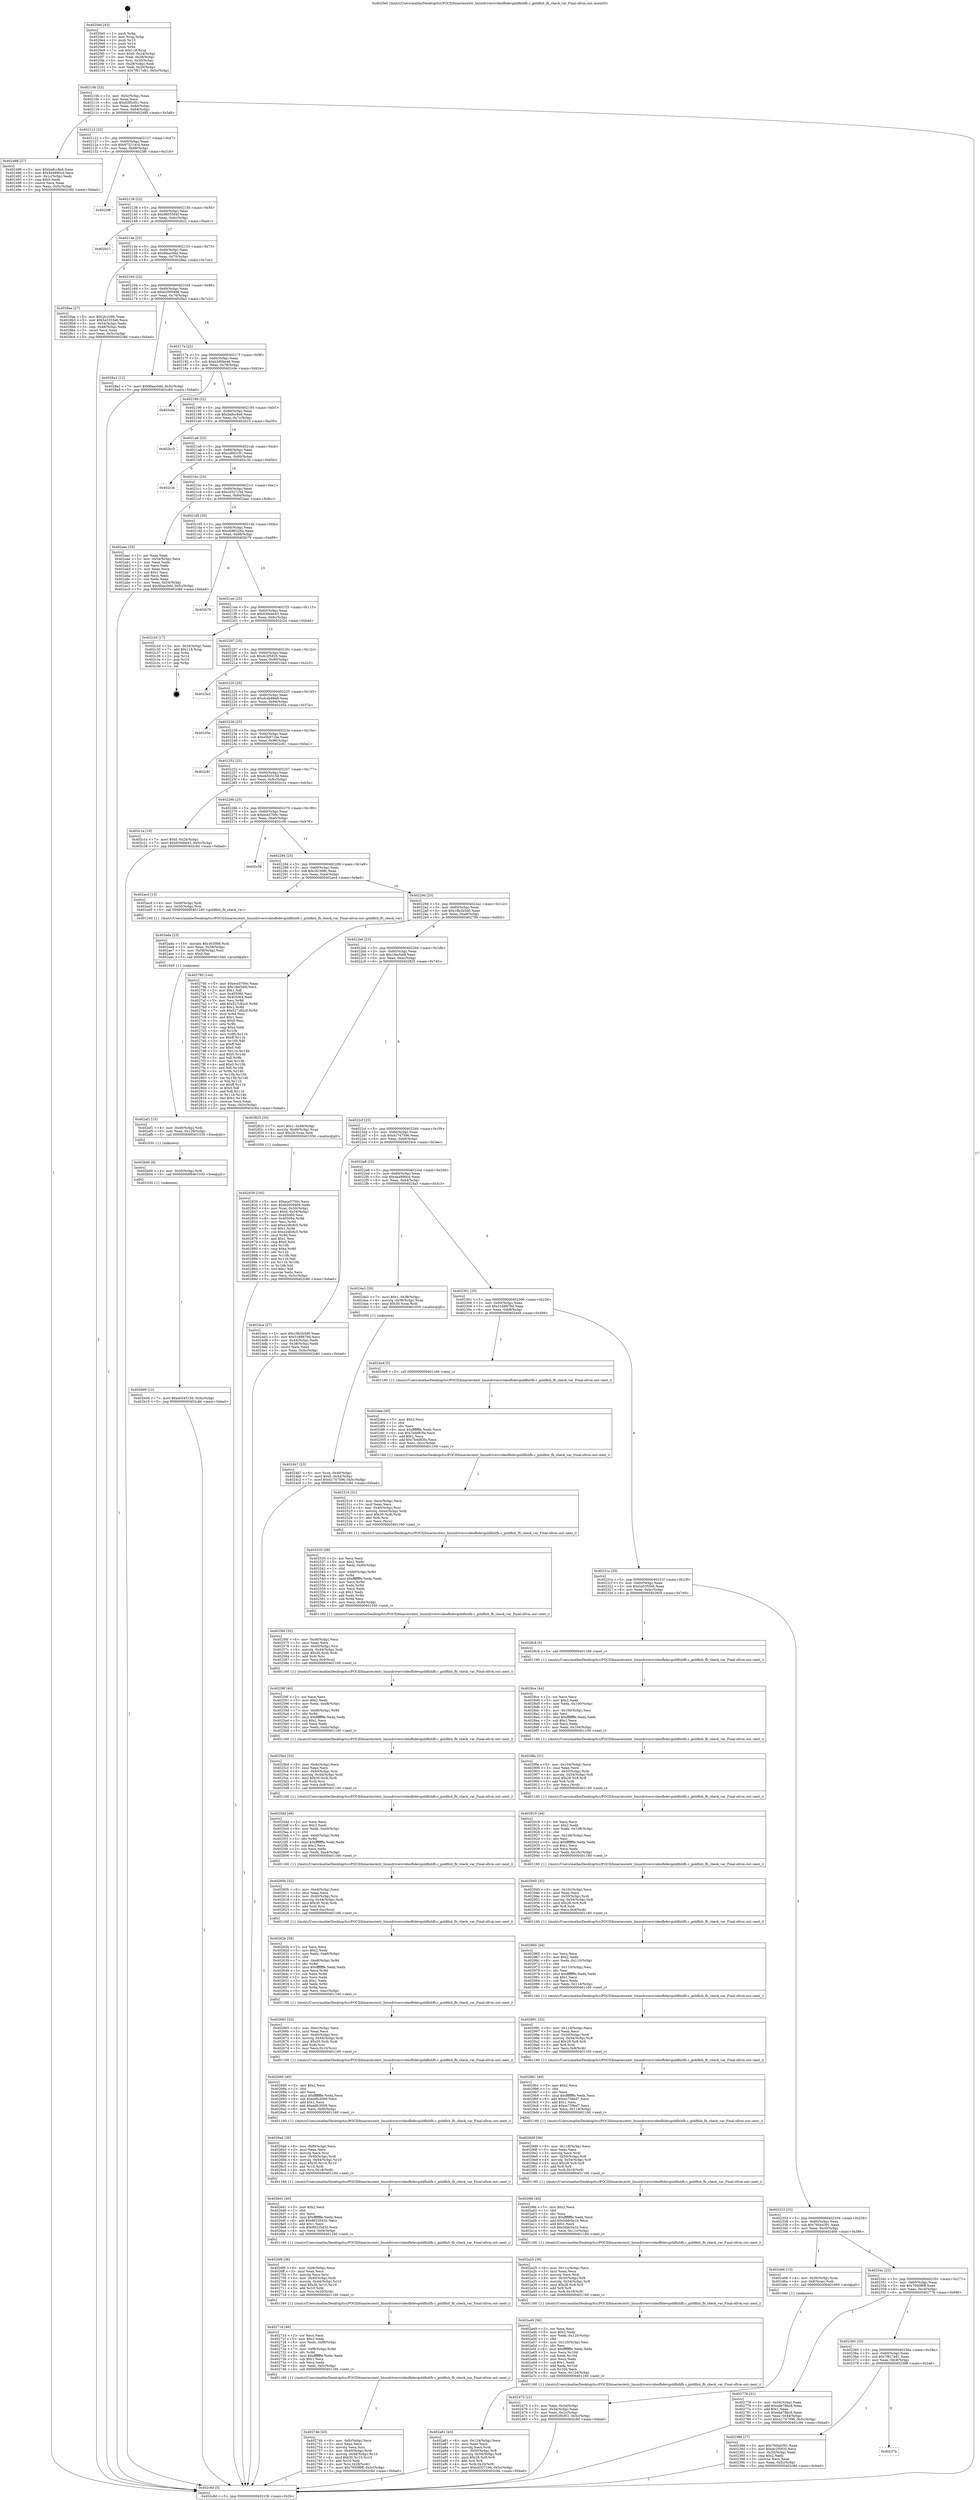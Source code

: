 digraph "0x4020e0" {
  label = "0x4020e0 (/mnt/c/Users/mathe/Desktop/tcc/POCII/binaries/extr_linuxdriversvideofbdevgoldfishfb.c_goldfish_fb_check_var_Final-ollvm.out::main(0))"
  labelloc = "t"
  node[shape=record]

  Entry [label="",width=0.3,height=0.3,shape=circle,fillcolor=black,style=filled]
  "0x40210b" [label="{
     0x40210b [23]\l
     | [instrs]\l
     &nbsp;&nbsp;0x40210b \<+3\>: mov -0x5c(%rbp),%eax\l
     &nbsp;&nbsp;0x40210e \<+2\>: mov %eax,%ecx\l
     &nbsp;&nbsp;0x402110 \<+6\>: sub $0x92f0cf51,%ecx\l
     &nbsp;&nbsp;0x402116 \<+3\>: mov %eax,-0x60(%rbp)\l
     &nbsp;&nbsp;0x402119 \<+3\>: mov %ecx,-0x64(%rbp)\l
     &nbsp;&nbsp;0x40211c \<+6\>: je 0000000000402488 \<main+0x3a8\>\l
  }"]
  "0x402488" [label="{
     0x402488 [27]\l
     | [instrs]\l
     &nbsp;&nbsp;0x402488 \<+5\>: mov $0xba8cc8a6,%eax\l
     &nbsp;&nbsp;0x40248d \<+5\>: mov $0x4a4890cd,%ecx\l
     &nbsp;&nbsp;0x402492 \<+3\>: mov -0x1c(%rbp),%edx\l
     &nbsp;&nbsp;0x402495 \<+3\>: cmp $0x0,%edx\l
     &nbsp;&nbsp;0x402498 \<+3\>: cmove %ecx,%eax\l
     &nbsp;&nbsp;0x40249b \<+3\>: mov %eax,-0x5c(%rbp)\l
     &nbsp;&nbsp;0x40249e \<+5\>: jmp 0000000000402c8d \<main+0xbad\>\l
  }"]
  "0x402122" [label="{
     0x402122 [22]\l
     | [instrs]\l
     &nbsp;&nbsp;0x402122 \<+5\>: jmp 0000000000402127 \<main+0x47\>\l
     &nbsp;&nbsp;0x402127 \<+3\>: mov -0x60(%rbp),%eax\l
     &nbsp;&nbsp;0x40212a \<+5\>: sub $0x973214c4,%eax\l
     &nbsp;&nbsp;0x40212f \<+3\>: mov %eax,-0x68(%rbp)\l
     &nbsp;&nbsp;0x402132 \<+6\>: je 00000000004023f6 \<main+0x316\>\l
  }"]
  Exit [label="",width=0.3,height=0.3,shape=circle,fillcolor=black,style=filled,peripheries=2]
  "0x4023f6" [label="{
     0x4023f6\l
  }", style=dashed]
  "0x402138" [label="{
     0x402138 [22]\l
     | [instrs]\l
     &nbsp;&nbsp;0x402138 \<+5\>: jmp 000000000040213d \<main+0x5d\>\l
     &nbsp;&nbsp;0x40213d \<+3\>: mov -0x60(%rbp),%eax\l
     &nbsp;&nbsp;0x402140 \<+5\>: sub $0x9805584f,%eax\l
     &nbsp;&nbsp;0x402145 \<+3\>: mov %eax,-0x6c(%rbp)\l
     &nbsp;&nbsp;0x402148 \<+6\>: je 0000000000402b21 \<main+0xa41\>\l
  }"]
  "0x402b09" [label="{
     0x402b09 [12]\l
     | [instrs]\l
     &nbsp;&nbsp;0x402b09 \<+7\>: movl $0xeb54515d,-0x5c(%rbp)\l
     &nbsp;&nbsp;0x402b10 \<+5\>: jmp 0000000000402c8d \<main+0xbad\>\l
  }"]
  "0x402b21" [label="{
     0x402b21\l
  }", style=dashed]
  "0x40214e" [label="{
     0x40214e [22]\l
     | [instrs]\l
     &nbsp;&nbsp;0x40214e \<+5\>: jmp 0000000000402153 \<main+0x73\>\l
     &nbsp;&nbsp;0x402153 \<+3\>: mov -0x60(%rbp),%eax\l
     &nbsp;&nbsp;0x402156 \<+5\>: sub $0x9faac0dd,%eax\l
     &nbsp;&nbsp;0x40215b \<+3\>: mov %eax,-0x70(%rbp)\l
     &nbsp;&nbsp;0x40215e \<+6\>: je 00000000004028ae \<main+0x7ce\>\l
  }"]
  "0x402b00" [label="{
     0x402b00 [9]\l
     | [instrs]\l
     &nbsp;&nbsp;0x402b00 \<+4\>: mov -0x50(%rbp),%rdi\l
     &nbsp;&nbsp;0x402b04 \<+5\>: call 0000000000401030 \<free@plt\>\l
     | [calls]\l
     &nbsp;&nbsp;0x401030 \{1\} (unknown)\l
  }"]
  "0x4028ae" [label="{
     0x4028ae [27]\l
     | [instrs]\l
     &nbsp;&nbsp;0x4028ae \<+5\>: mov $0x2b1b9fc,%eax\l
     &nbsp;&nbsp;0x4028b3 \<+5\>: mov $0x5a5355e6,%ecx\l
     &nbsp;&nbsp;0x4028b8 \<+3\>: mov -0x54(%rbp),%edx\l
     &nbsp;&nbsp;0x4028bb \<+3\>: cmp -0x48(%rbp),%edx\l
     &nbsp;&nbsp;0x4028be \<+3\>: cmovl %ecx,%eax\l
     &nbsp;&nbsp;0x4028c1 \<+3\>: mov %eax,-0x5c(%rbp)\l
     &nbsp;&nbsp;0x4028c4 \<+5\>: jmp 0000000000402c8d \<main+0xbad\>\l
  }"]
  "0x402164" [label="{
     0x402164 [22]\l
     | [instrs]\l
     &nbsp;&nbsp;0x402164 \<+5\>: jmp 0000000000402169 \<main+0x89\>\l
     &nbsp;&nbsp;0x402169 \<+3\>: mov -0x60(%rbp),%eax\l
     &nbsp;&nbsp;0x40216c \<+5\>: sub $0xb2009408,%eax\l
     &nbsp;&nbsp;0x402171 \<+3\>: mov %eax,-0x74(%rbp)\l
     &nbsp;&nbsp;0x402174 \<+6\>: je 00000000004028a2 \<main+0x7c2\>\l
  }"]
  "0x402af1" [label="{
     0x402af1 [15]\l
     | [instrs]\l
     &nbsp;&nbsp;0x402af1 \<+4\>: mov -0x40(%rbp),%rdi\l
     &nbsp;&nbsp;0x402af5 \<+6\>: mov %eax,-0x128(%rbp)\l
     &nbsp;&nbsp;0x402afb \<+5\>: call 0000000000401030 \<free@plt\>\l
     | [calls]\l
     &nbsp;&nbsp;0x401030 \{1\} (unknown)\l
  }"]
  "0x4028a2" [label="{
     0x4028a2 [12]\l
     | [instrs]\l
     &nbsp;&nbsp;0x4028a2 \<+7\>: movl $0x9faac0dd,-0x5c(%rbp)\l
     &nbsp;&nbsp;0x4028a9 \<+5\>: jmp 0000000000402c8d \<main+0xbad\>\l
  }"]
  "0x40217a" [label="{
     0x40217a [22]\l
     | [instrs]\l
     &nbsp;&nbsp;0x40217a \<+5\>: jmp 000000000040217f \<main+0x9f\>\l
     &nbsp;&nbsp;0x40217f \<+3\>: mov -0x60(%rbp),%eax\l
     &nbsp;&nbsp;0x402182 \<+5\>: sub $0xb2d0be46,%eax\l
     &nbsp;&nbsp;0x402187 \<+3\>: mov %eax,-0x78(%rbp)\l
     &nbsp;&nbsp;0x40218a \<+6\>: je 0000000000402c0e \<main+0xb2e\>\l
  }"]
  "0x402ada" [label="{
     0x402ada [23]\l
     | [instrs]\l
     &nbsp;&nbsp;0x402ada \<+10\>: movabs $0x4030b6,%rdi\l
     &nbsp;&nbsp;0x402ae4 \<+3\>: mov %eax,-0x58(%rbp)\l
     &nbsp;&nbsp;0x402ae7 \<+3\>: mov -0x58(%rbp),%esi\l
     &nbsp;&nbsp;0x402aea \<+2\>: mov $0x0,%al\l
     &nbsp;&nbsp;0x402aec \<+5\>: call 0000000000401040 \<printf@plt\>\l
     | [calls]\l
     &nbsp;&nbsp;0x401040 \{1\} (unknown)\l
  }"]
  "0x402c0e" [label="{
     0x402c0e\l
  }", style=dashed]
  "0x402190" [label="{
     0x402190 [22]\l
     | [instrs]\l
     &nbsp;&nbsp;0x402190 \<+5\>: jmp 0000000000402195 \<main+0xb5\>\l
     &nbsp;&nbsp;0x402195 \<+3\>: mov -0x60(%rbp),%eax\l
     &nbsp;&nbsp;0x402198 \<+5\>: sub $0xba8cc8a6,%eax\l
     &nbsp;&nbsp;0x40219d \<+3\>: mov %eax,-0x7c(%rbp)\l
     &nbsp;&nbsp;0x4021a0 \<+6\>: je 0000000000402b15 \<main+0xa35\>\l
  }"]
  "0x402a81" [label="{
     0x402a81 [43]\l
     | [instrs]\l
     &nbsp;&nbsp;0x402a81 \<+6\>: mov -0x124(%rbp),%ecx\l
     &nbsp;&nbsp;0x402a87 \<+3\>: imul %eax,%ecx\l
     &nbsp;&nbsp;0x402a8a \<+3\>: movslq %ecx,%rdi\l
     &nbsp;&nbsp;0x402a8d \<+4\>: mov -0x50(%rbp),%r8\l
     &nbsp;&nbsp;0x402a91 \<+4\>: movslq -0x54(%rbp),%r9\l
     &nbsp;&nbsp;0x402a95 \<+4\>: imul $0x28,%r9,%r9\l
     &nbsp;&nbsp;0x402a99 \<+3\>: add %r9,%r8\l
     &nbsp;&nbsp;0x402a9c \<+4\>: mov %rdi,0x20(%r8)\l
     &nbsp;&nbsp;0x402aa0 \<+7\>: movl $0xcd327194,-0x5c(%rbp)\l
     &nbsp;&nbsp;0x402aa7 \<+5\>: jmp 0000000000402c8d \<main+0xbad\>\l
  }"]
  "0x402b15" [label="{
     0x402b15\l
  }", style=dashed]
  "0x4021a6" [label="{
     0x4021a6 [22]\l
     | [instrs]\l
     &nbsp;&nbsp;0x4021a6 \<+5\>: jmp 00000000004021ab \<main+0xcb\>\l
     &nbsp;&nbsp;0x4021ab \<+3\>: mov -0x60(%rbp),%eax\l
     &nbsp;&nbsp;0x4021ae \<+5\>: sub $0xca943191,%eax\l
     &nbsp;&nbsp;0x4021b3 \<+3\>: mov %eax,-0x80(%rbp)\l
     &nbsp;&nbsp;0x4021b6 \<+6\>: je 0000000000402c3e \<main+0xb5e\>\l
  }"]
  "0x402a49" [label="{
     0x402a49 [56]\l
     | [instrs]\l
     &nbsp;&nbsp;0x402a49 \<+2\>: xor %ecx,%ecx\l
     &nbsp;&nbsp;0x402a4b \<+5\>: mov $0x2,%edx\l
     &nbsp;&nbsp;0x402a50 \<+6\>: mov %edx,-0x120(%rbp)\l
     &nbsp;&nbsp;0x402a56 \<+1\>: cltd\l
     &nbsp;&nbsp;0x402a57 \<+6\>: mov -0x120(%rbp),%esi\l
     &nbsp;&nbsp;0x402a5d \<+2\>: idiv %esi\l
     &nbsp;&nbsp;0x402a5f \<+6\>: imul $0xfffffffe,%edx,%edx\l
     &nbsp;&nbsp;0x402a65 \<+3\>: mov %ecx,%r10d\l
     &nbsp;&nbsp;0x402a68 \<+3\>: sub %edx,%r10d\l
     &nbsp;&nbsp;0x402a6b \<+2\>: mov %ecx,%edx\l
     &nbsp;&nbsp;0x402a6d \<+3\>: sub $0x1,%edx\l
     &nbsp;&nbsp;0x402a70 \<+3\>: add %edx,%r10d\l
     &nbsp;&nbsp;0x402a73 \<+3\>: sub %r10d,%ecx\l
     &nbsp;&nbsp;0x402a76 \<+6\>: mov %ecx,-0x124(%rbp)\l
     &nbsp;&nbsp;0x402a7c \<+5\>: call 0000000000401160 \<next_i\>\l
     | [calls]\l
     &nbsp;&nbsp;0x401160 \{1\} (/mnt/c/Users/mathe/Desktop/tcc/POCII/binaries/extr_linuxdriversvideofbdevgoldfishfb.c_goldfish_fb_check_var_Final-ollvm.out::next_i)\l
  }"]
  "0x402c3e" [label="{
     0x402c3e\l
  }", style=dashed]
  "0x4021bc" [label="{
     0x4021bc [25]\l
     | [instrs]\l
     &nbsp;&nbsp;0x4021bc \<+5\>: jmp 00000000004021c1 \<main+0xe1\>\l
     &nbsp;&nbsp;0x4021c1 \<+3\>: mov -0x60(%rbp),%eax\l
     &nbsp;&nbsp;0x4021c4 \<+5\>: sub $0xcd327194,%eax\l
     &nbsp;&nbsp;0x4021c9 \<+6\>: mov %eax,-0x84(%rbp)\l
     &nbsp;&nbsp;0x4021cf \<+6\>: je 0000000000402aac \<main+0x9cc\>\l
  }"]
  "0x402a25" [label="{
     0x402a25 [36]\l
     | [instrs]\l
     &nbsp;&nbsp;0x402a25 \<+6\>: mov -0x11c(%rbp),%ecx\l
     &nbsp;&nbsp;0x402a2b \<+3\>: imul %eax,%ecx\l
     &nbsp;&nbsp;0x402a2e \<+3\>: movslq %ecx,%rdi\l
     &nbsp;&nbsp;0x402a31 \<+4\>: mov -0x50(%rbp),%r8\l
     &nbsp;&nbsp;0x402a35 \<+4\>: movslq -0x54(%rbp),%r9\l
     &nbsp;&nbsp;0x402a39 \<+4\>: imul $0x28,%r9,%r9\l
     &nbsp;&nbsp;0x402a3d \<+3\>: add %r9,%r8\l
     &nbsp;&nbsp;0x402a40 \<+4\>: mov %rdi,0x18(%r8)\l
     &nbsp;&nbsp;0x402a44 \<+5\>: call 0000000000401160 \<next_i\>\l
     | [calls]\l
     &nbsp;&nbsp;0x401160 \{1\} (/mnt/c/Users/mathe/Desktop/tcc/POCII/binaries/extr_linuxdriversvideofbdevgoldfishfb.c_goldfish_fb_check_var_Final-ollvm.out::next_i)\l
  }"]
  "0x402aac" [label="{
     0x402aac [33]\l
     | [instrs]\l
     &nbsp;&nbsp;0x402aac \<+2\>: xor %eax,%eax\l
     &nbsp;&nbsp;0x402aae \<+3\>: mov -0x54(%rbp),%ecx\l
     &nbsp;&nbsp;0x402ab1 \<+2\>: mov %eax,%edx\l
     &nbsp;&nbsp;0x402ab3 \<+2\>: sub %ecx,%edx\l
     &nbsp;&nbsp;0x402ab5 \<+2\>: mov %eax,%ecx\l
     &nbsp;&nbsp;0x402ab7 \<+3\>: sub $0x1,%ecx\l
     &nbsp;&nbsp;0x402aba \<+2\>: add %ecx,%edx\l
     &nbsp;&nbsp;0x402abc \<+2\>: sub %edx,%eax\l
     &nbsp;&nbsp;0x402abe \<+3\>: mov %eax,-0x54(%rbp)\l
     &nbsp;&nbsp;0x402ac1 \<+7\>: movl $0x9faac0dd,-0x5c(%rbp)\l
     &nbsp;&nbsp;0x402ac8 \<+5\>: jmp 0000000000402c8d \<main+0xbad\>\l
  }"]
  "0x4021d5" [label="{
     0x4021d5 [25]\l
     | [instrs]\l
     &nbsp;&nbsp;0x4021d5 \<+5\>: jmp 00000000004021da \<main+0xfa\>\l
     &nbsp;&nbsp;0x4021da \<+3\>: mov -0x60(%rbp),%eax\l
     &nbsp;&nbsp;0x4021dd \<+5\>: sub $0xd086226a,%eax\l
     &nbsp;&nbsp;0x4021e2 \<+6\>: mov %eax,-0x88(%rbp)\l
     &nbsp;&nbsp;0x4021e8 \<+6\>: je 0000000000402b79 \<main+0xa99\>\l
  }"]
  "0x4029fd" [label="{
     0x4029fd [40]\l
     | [instrs]\l
     &nbsp;&nbsp;0x4029fd \<+5\>: mov $0x2,%ecx\l
     &nbsp;&nbsp;0x402a02 \<+1\>: cltd\l
     &nbsp;&nbsp;0x402a03 \<+2\>: idiv %ecx\l
     &nbsp;&nbsp;0x402a05 \<+6\>: imul $0xfffffffe,%edx,%ecx\l
     &nbsp;&nbsp;0x402a0b \<+6\>: add $0x5ddc0a1b,%ecx\l
     &nbsp;&nbsp;0x402a11 \<+3\>: add $0x1,%ecx\l
     &nbsp;&nbsp;0x402a14 \<+6\>: sub $0x5ddc0a1b,%ecx\l
     &nbsp;&nbsp;0x402a1a \<+6\>: mov %ecx,-0x11c(%rbp)\l
     &nbsp;&nbsp;0x402a20 \<+5\>: call 0000000000401160 \<next_i\>\l
     | [calls]\l
     &nbsp;&nbsp;0x401160 \{1\} (/mnt/c/Users/mathe/Desktop/tcc/POCII/binaries/extr_linuxdriversvideofbdevgoldfishfb.c_goldfish_fb_check_var_Final-ollvm.out::next_i)\l
  }"]
  "0x402b79" [label="{
     0x402b79\l
  }", style=dashed]
  "0x4021ee" [label="{
     0x4021ee [25]\l
     | [instrs]\l
     &nbsp;&nbsp;0x4021ee \<+5\>: jmp 00000000004021f3 \<main+0x113\>\l
     &nbsp;&nbsp;0x4021f3 \<+3\>: mov -0x60(%rbp),%eax\l
     &nbsp;&nbsp;0x4021f6 \<+5\>: sub $0xd30ebb43,%eax\l
     &nbsp;&nbsp;0x4021fb \<+6\>: mov %eax,-0x8c(%rbp)\l
     &nbsp;&nbsp;0x402201 \<+6\>: je 0000000000402c2d \<main+0xb4d\>\l
  }"]
  "0x4029d9" [label="{
     0x4029d9 [36]\l
     | [instrs]\l
     &nbsp;&nbsp;0x4029d9 \<+6\>: mov -0x118(%rbp),%ecx\l
     &nbsp;&nbsp;0x4029df \<+3\>: imul %eax,%ecx\l
     &nbsp;&nbsp;0x4029e2 \<+3\>: movslq %ecx,%rdi\l
     &nbsp;&nbsp;0x4029e5 \<+4\>: mov -0x50(%rbp),%r8\l
     &nbsp;&nbsp;0x4029e9 \<+4\>: movslq -0x54(%rbp),%r9\l
     &nbsp;&nbsp;0x4029ed \<+4\>: imul $0x28,%r9,%r9\l
     &nbsp;&nbsp;0x4029f1 \<+3\>: add %r9,%r8\l
     &nbsp;&nbsp;0x4029f4 \<+4\>: mov %rdi,0x10(%r8)\l
     &nbsp;&nbsp;0x4029f8 \<+5\>: call 0000000000401160 \<next_i\>\l
     | [calls]\l
     &nbsp;&nbsp;0x401160 \{1\} (/mnt/c/Users/mathe/Desktop/tcc/POCII/binaries/extr_linuxdriversvideofbdevgoldfishfb.c_goldfish_fb_check_var_Final-ollvm.out::next_i)\l
  }"]
  "0x402c2d" [label="{
     0x402c2d [17]\l
     | [instrs]\l
     &nbsp;&nbsp;0x402c2d \<+3\>: mov -0x24(%rbp),%eax\l
     &nbsp;&nbsp;0x402c30 \<+7\>: add $0x118,%rsp\l
     &nbsp;&nbsp;0x402c37 \<+1\>: pop %rbx\l
     &nbsp;&nbsp;0x402c38 \<+2\>: pop %r14\l
     &nbsp;&nbsp;0x402c3a \<+2\>: pop %r15\l
     &nbsp;&nbsp;0x402c3c \<+1\>: pop %rbp\l
     &nbsp;&nbsp;0x402c3d \<+1\>: ret\l
  }"]
  "0x402207" [label="{
     0x402207 [25]\l
     | [instrs]\l
     &nbsp;&nbsp;0x402207 \<+5\>: jmp 000000000040220c \<main+0x12c\>\l
     &nbsp;&nbsp;0x40220c \<+3\>: mov -0x60(%rbp),%eax\l
     &nbsp;&nbsp;0x40220f \<+5\>: sub $0xdc2f5835,%eax\l
     &nbsp;&nbsp;0x402214 \<+6\>: mov %eax,-0x90(%rbp)\l
     &nbsp;&nbsp;0x40221a \<+6\>: je 00000000004023a3 \<main+0x2c3\>\l
  }"]
  "0x4029b1" [label="{
     0x4029b1 [40]\l
     | [instrs]\l
     &nbsp;&nbsp;0x4029b1 \<+5\>: mov $0x2,%ecx\l
     &nbsp;&nbsp;0x4029b6 \<+1\>: cltd\l
     &nbsp;&nbsp;0x4029b7 \<+2\>: idiv %ecx\l
     &nbsp;&nbsp;0x4029b9 \<+6\>: imul $0xfffffffe,%edx,%ecx\l
     &nbsp;&nbsp;0x4029bf \<+6\>: add $0xec759ed7,%ecx\l
     &nbsp;&nbsp;0x4029c5 \<+3\>: add $0x1,%ecx\l
     &nbsp;&nbsp;0x4029c8 \<+6\>: sub $0xec759ed7,%ecx\l
     &nbsp;&nbsp;0x4029ce \<+6\>: mov %ecx,-0x118(%rbp)\l
     &nbsp;&nbsp;0x4029d4 \<+5\>: call 0000000000401160 \<next_i\>\l
     | [calls]\l
     &nbsp;&nbsp;0x401160 \{1\} (/mnt/c/Users/mathe/Desktop/tcc/POCII/binaries/extr_linuxdriversvideofbdevgoldfishfb.c_goldfish_fb_check_var_Final-ollvm.out::next_i)\l
  }"]
  "0x4023a3" [label="{
     0x4023a3\l
  }", style=dashed]
  "0x402220" [label="{
     0x402220 [25]\l
     | [instrs]\l
     &nbsp;&nbsp;0x402220 \<+5\>: jmp 0000000000402225 \<main+0x145\>\l
     &nbsp;&nbsp;0x402225 \<+3\>: mov -0x60(%rbp),%eax\l
     &nbsp;&nbsp;0x402228 \<+5\>: sub $0xdceb89a9,%eax\l
     &nbsp;&nbsp;0x40222d \<+6\>: mov %eax,-0x94(%rbp)\l
     &nbsp;&nbsp;0x402233 \<+6\>: je 000000000040245a \<main+0x37a\>\l
  }"]
  "0x402991" [label="{
     0x402991 [32]\l
     | [instrs]\l
     &nbsp;&nbsp;0x402991 \<+6\>: mov -0x114(%rbp),%ecx\l
     &nbsp;&nbsp;0x402997 \<+3\>: imul %eax,%ecx\l
     &nbsp;&nbsp;0x40299a \<+4\>: mov -0x50(%rbp),%rdi\l
     &nbsp;&nbsp;0x40299e \<+4\>: movslq -0x54(%rbp),%r8\l
     &nbsp;&nbsp;0x4029a2 \<+4\>: imul $0x28,%r8,%r8\l
     &nbsp;&nbsp;0x4029a6 \<+3\>: add %r8,%rdi\l
     &nbsp;&nbsp;0x4029a9 \<+3\>: mov %ecx,0x8(%rdi)\l
     &nbsp;&nbsp;0x4029ac \<+5\>: call 0000000000401160 \<next_i\>\l
     | [calls]\l
     &nbsp;&nbsp;0x401160 \{1\} (/mnt/c/Users/mathe/Desktop/tcc/POCII/binaries/extr_linuxdriversvideofbdevgoldfishfb.c_goldfish_fb_check_var_Final-ollvm.out::next_i)\l
  }"]
  "0x40245a" [label="{
     0x40245a\l
  }", style=dashed]
  "0x402239" [label="{
     0x402239 [25]\l
     | [instrs]\l
     &nbsp;&nbsp;0x402239 \<+5\>: jmp 000000000040223e \<main+0x15e\>\l
     &nbsp;&nbsp;0x40223e \<+3\>: mov -0x60(%rbp),%eax\l
     &nbsp;&nbsp;0x402241 \<+5\>: sub $0xe5b971be,%eax\l
     &nbsp;&nbsp;0x402246 \<+6\>: mov %eax,-0x98(%rbp)\l
     &nbsp;&nbsp;0x40224c \<+6\>: je 0000000000402c81 \<main+0xba1\>\l
  }"]
  "0x402965" [label="{
     0x402965 [44]\l
     | [instrs]\l
     &nbsp;&nbsp;0x402965 \<+2\>: xor %ecx,%ecx\l
     &nbsp;&nbsp;0x402967 \<+5\>: mov $0x2,%edx\l
     &nbsp;&nbsp;0x40296c \<+6\>: mov %edx,-0x110(%rbp)\l
     &nbsp;&nbsp;0x402972 \<+1\>: cltd\l
     &nbsp;&nbsp;0x402973 \<+6\>: mov -0x110(%rbp),%esi\l
     &nbsp;&nbsp;0x402979 \<+2\>: idiv %esi\l
     &nbsp;&nbsp;0x40297b \<+6\>: imul $0xfffffffe,%edx,%edx\l
     &nbsp;&nbsp;0x402981 \<+3\>: sub $0x1,%ecx\l
     &nbsp;&nbsp;0x402984 \<+2\>: sub %ecx,%edx\l
     &nbsp;&nbsp;0x402986 \<+6\>: mov %edx,-0x114(%rbp)\l
     &nbsp;&nbsp;0x40298c \<+5\>: call 0000000000401160 \<next_i\>\l
     | [calls]\l
     &nbsp;&nbsp;0x401160 \{1\} (/mnt/c/Users/mathe/Desktop/tcc/POCII/binaries/extr_linuxdriversvideofbdevgoldfishfb.c_goldfish_fb_check_var_Final-ollvm.out::next_i)\l
  }"]
  "0x402c81" [label="{
     0x402c81\l
  }", style=dashed]
  "0x402252" [label="{
     0x402252 [25]\l
     | [instrs]\l
     &nbsp;&nbsp;0x402252 \<+5\>: jmp 0000000000402257 \<main+0x177\>\l
     &nbsp;&nbsp;0x402257 \<+3\>: mov -0x60(%rbp),%eax\l
     &nbsp;&nbsp;0x40225a \<+5\>: sub $0xeb54515d,%eax\l
     &nbsp;&nbsp;0x40225f \<+6\>: mov %eax,-0x9c(%rbp)\l
     &nbsp;&nbsp;0x402265 \<+6\>: je 0000000000402c1a \<main+0xb3a\>\l
  }"]
  "0x402945" [label="{
     0x402945 [32]\l
     | [instrs]\l
     &nbsp;&nbsp;0x402945 \<+6\>: mov -0x10c(%rbp),%ecx\l
     &nbsp;&nbsp;0x40294b \<+3\>: imul %eax,%ecx\l
     &nbsp;&nbsp;0x40294e \<+4\>: mov -0x50(%rbp),%rdi\l
     &nbsp;&nbsp;0x402952 \<+4\>: movslq -0x54(%rbp),%r8\l
     &nbsp;&nbsp;0x402956 \<+4\>: imul $0x28,%r8,%r8\l
     &nbsp;&nbsp;0x40295a \<+3\>: add %r8,%rdi\l
     &nbsp;&nbsp;0x40295d \<+3\>: mov %ecx,0x4(%rdi)\l
     &nbsp;&nbsp;0x402960 \<+5\>: call 0000000000401160 \<next_i\>\l
     | [calls]\l
     &nbsp;&nbsp;0x401160 \{1\} (/mnt/c/Users/mathe/Desktop/tcc/POCII/binaries/extr_linuxdriversvideofbdevgoldfishfb.c_goldfish_fb_check_var_Final-ollvm.out::next_i)\l
  }"]
  "0x402c1a" [label="{
     0x402c1a [19]\l
     | [instrs]\l
     &nbsp;&nbsp;0x402c1a \<+7\>: movl $0x0,-0x24(%rbp)\l
     &nbsp;&nbsp;0x402c21 \<+7\>: movl $0xd30ebb43,-0x5c(%rbp)\l
     &nbsp;&nbsp;0x402c28 \<+5\>: jmp 0000000000402c8d \<main+0xbad\>\l
  }"]
  "0x40226b" [label="{
     0x40226b [25]\l
     | [instrs]\l
     &nbsp;&nbsp;0x40226b \<+5\>: jmp 0000000000402270 \<main+0x190\>\l
     &nbsp;&nbsp;0x402270 \<+3\>: mov -0x60(%rbp),%eax\l
     &nbsp;&nbsp;0x402273 \<+5\>: sub $0xece5700c,%eax\l
     &nbsp;&nbsp;0x402278 \<+6\>: mov %eax,-0xa0(%rbp)\l
     &nbsp;&nbsp;0x40227e \<+6\>: je 0000000000402c56 \<main+0xb76\>\l
  }"]
  "0x402919" [label="{
     0x402919 [44]\l
     | [instrs]\l
     &nbsp;&nbsp;0x402919 \<+2\>: xor %ecx,%ecx\l
     &nbsp;&nbsp;0x40291b \<+5\>: mov $0x2,%edx\l
     &nbsp;&nbsp;0x402920 \<+6\>: mov %edx,-0x108(%rbp)\l
     &nbsp;&nbsp;0x402926 \<+1\>: cltd\l
     &nbsp;&nbsp;0x402927 \<+6\>: mov -0x108(%rbp),%esi\l
     &nbsp;&nbsp;0x40292d \<+2\>: idiv %esi\l
     &nbsp;&nbsp;0x40292f \<+6\>: imul $0xfffffffe,%edx,%edx\l
     &nbsp;&nbsp;0x402935 \<+3\>: sub $0x1,%ecx\l
     &nbsp;&nbsp;0x402938 \<+2\>: sub %ecx,%edx\l
     &nbsp;&nbsp;0x40293a \<+6\>: mov %edx,-0x10c(%rbp)\l
     &nbsp;&nbsp;0x402940 \<+5\>: call 0000000000401160 \<next_i\>\l
     | [calls]\l
     &nbsp;&nbsp;0x401160 \{1\} (/mnt/c/Users/mathe/Desktop/tcc/POCII/binaries/extr_linuxdriversvideofbdevgoldfishfb.c_goldfish_fb_check_var_Final-ollvm.out::next_i)\l
  }"]
  "0x402c56" [label="{
     0x402c56\l
  }", style=dashed]
  "0x402284" [label="{
     0x402284 [25]\l
     | [instrs]\l
     &nbsp;&nbsp;0x402284 \<+5\>: jmp 0000000000402289 \<main+0x1a9\>\l
     &nbsp;&nbsp;0x402289 \<+3\>: mov -0x60(%rbp),%eax\l
     &nbsp;&nbsp;0x40228c \<+5\>: sub $0x2b1b9fc,%eax\l
     &nbsp;&nbsp;0x402291 \<+6\>: mov %eax,-0xa4(%rbp)\l
     &nbsp;&nbsp;0x402297 \<+6\>: je 0000000000402acd \<main+0x9ed\>\l
  }"]
  "0x4028fa" [label="{
     0x4028fa [31]\l
     | [instrs]\l
     &nbsp;&nbsp;0x4028fa \<+6\>: mov -0x104(%rbp),%ecx\l
     &nbsp;&nbsp;0x402900 \<+3\>: imul %eax,%ecx\l
     &nbsp;&nbsp;0x402903 \<+4\>: mov -0x50(%rbp),%rdi\l
     &nbsp;&nbsp;0x402907 \<+4\>: movslq -0x54(%rbp),%r8\l
     &nbsp;&nbsp;0x40290b \<+4\>: imul $0x28,%r8,%r8\l
     &nbsp;&nbsp;0x40290f \<+3\>: add %r8,%rdi\l
     &nbsp;&nbsp;0x402912 \<+2\>: mov %ecx,(%rdi)\l
     &nbsp;&nbsp;0x402914 \<+5\>: call 0000000000401160 \<next_i\>\l
     | [calls]\l
     &nbsp;&nbsp;0x401160 \{1\} (/mnt/c/Users/mathe/Desktop/tcc/POCII/binaries/extr_linuxdriversvideofbdevgoldfishfb.c_goldfish_fb_check_var_Final-ollvm.out::next_i)\l
  }"]
  "0x402acd" [label="{
     0x402acd [13]\l
     | [instrs]\l
     &nbsp;&nbsp;0x402acd \<+4\>: mov -0x40(%rbp),%rdi\l
     &nbsp;&nbsp;0x402ad1 \<+4\>: mov -0x50(%rbp),%rsi\l
     &nbsp;&nbsp;0x402ad5 \<+5\>: call 0000000000401240 \<goldfish_fb_check_var\>\l
     | [calls]\l
     &nbsp;&nbsp;0x401240 \{1\} (/mnt/c/Users/mathe/Desktop/tcc/POCII/binaries/extr_linuxdriversvideofbdevgoldfishfb.c_goldfish_fb_check_var_Final-ollvm.out::goldfish_fb_check_var)\l
  }"]
  "0x40229d" [label="{
     0x40229d [25]\l
     | [instrs]\l
     &nbsp;&nbsp;0x40229d \<+5\>: jmp 00000000004022a2 \<main+0x1c2\>\l
     &nbsp;&nbsp;0x4022a2 \<+3\>: mov -0x60(%rbp),%eax\l
     &nbsp;&nbsp;0x4022a5 \<+5\>: sub $0x18b2b5d0,%eax\l
     &nbsp;&nbsp;0x4022aa \<+6\>: mov %eax,-0xa8(%rbp)\l
     &nbsp;&nbsp;0x4022b0 \<+6\>: je 0000000000402795 \<main+0x6b5\>\l
  }"]
  "0x4028ce" [label="{
     0x4028ce [44]\l
     | [instrs]\l
     &nbsp;&nbsp;0x4028ce \<+2\>: xor %ecx,%ecx\l
     &nbsp;&nbsp;0x4028d0 \<+5\>: mov $0x2,%edx\l
     &nbsp;&nbsp;0x4028d5 \<+6\>: mov %edx,-0x100(%rbp)\l
     &nbsp;&nbsp;0x4028db \<+1\>: cltd\l
     &nbsp;&nbsp;0x4028dc \<+6\>: mov -0x100(%rbp),%esi\l
     &nbsp;&nbsp;0x4028e2 \<+2\>: idiv %esi\l
     &nbsp;&nbsp;0x4028e4 \<+6\>: imul $0xfffffffe,%edx,%edx\l
     &nbsp;&nbsp;0x4028ea \<+3\>: sub $0x1,%ecx\l
     &nbsp;&nbsp;0x4028ed \<+2\>: sub %ecx,%edx\l
     &nbsp;&nbsp;0x4028ef \<+6\>: mov %edx,-0x104(%rbp)\l
     &nbsp;&nbsp;0x4028f5 \<+5\>: call 0000000000401160 \<next_i\>\l
     | [calls]\l
     &nbsp;&nbsp;0x401160 \{1\} (/mnt/c/Users/mathe/Desktop/tcc/POCII/binaries/extr_linuxdriversvideofbdevgoldfishfb.c_goldfish_fb_check_var_Final-ollvm.out::next_i)\l
  }"]
  "0x402795" [label="{
     0x402795 [144]\l
     | [instrs]\l
     &nbsp;&nbsp;0x402795 \<+5\>: mov $0xece5700c,%eax\l
     &nbsp;&nbsp;0x40279a \<+5\>: mov $0x1fee540f,%ecx\l
     &nbsp;&nbsp;0x40279f \<+2\>: mov $0x1,%dl\l
     &nbsp;&nbsp;0x4027a1 \<+7\>: mov 0x405060,%esi\l
     &nbsp;&nbsp;0x4027a8 \<+7\>: mov 0x405064,%edi\l
     &nbsp;&nbsp;0x4027af \<+3\>: mov %esi,%r8d\l
     &nbsp;&nbsp;0x4027b2 \<+7\>: add $0x527c82c0,%r8d\l
     &nbsp;&nbsp;0x4027b9 \<+4\>: sub $0x1,%r8d\l
     &nbsp;&nbsp;0x4027bd \<+7\>: sub $0x527c82c0,%r8d\l
     &nbsp;&nbsp;0x4027c4 \<+4\>: imul %r8d,%esi\l
     &nbsp;&nbsp;0x4027c8 \<+3\>: and $0x1,%esi\l
     &nbsp;&nbsp;0x4027cb \<+3\>: cmp $0x0,%esi\l
     &nbsp;&nbsp;0x4027ce \<+4\>: sete %r9b\l
     &nbsp;&nbsp;0x4027d2 \<+3\>: cmp $0xa,%edi\l
     &nbsp;&nbsp;0x4027d5 \<+4\>: setl %r10b\l
     &nbsp;&nbsp;0x4027d9 \<+3\>: mov %r9b,%r11b\l
     &nbsp;&nbsp;0x4027dc \<+4\>: xor $0xff,%r11b\l
     &nbsp;&nbsp;0x4027e0 \<+3\>: mov %r10b,%bl\l
     &nbsp;&nbsp;0x4027e3 \<+3\>: xor $0xff,%bl\l
     &nbsp;&nbsp;0x4027e6 \<+3\>: xor $0x0,%dl\l
     &nbsp;&nbsp;0x4027e9 \<+3\>: mov %r11b,%r14b\l
     &nbsp;&nbsp;0x4027ec \<+4\>: and $0x0,%r14b\l
     &nbsp;&nbsp;0x4027f0 \<+3\>: and %dl,%r9b\l
     &nbsp;&nbsp;0x4027f3 \<+3\>: mov %bl,%r15b\l
     &nbsp;&nbsp;0x4027f6 \<+4\>: and $0x0,%r15b\l
     &nbsp;&nbsp;0x4027fa \<+3\>: and %dl,%r10b\l
     &nbsp;&nbsp;0x4027fd \<+3\>: or %r9b,%r14b\l
     &nbsp;&nbsp;0x402800 \<+3\>: or %r10b,%r15b\l
     &nbsp;&nbsp;0x402803 \<+3\>: xor %r15b,%r14b\l
     &nbsp;&nbsp;0x402806 \<+3\>: or %bl,%r11b\l
     &nbsp;&nbsp;0x402809 \<+4\>: xor $0xff,%r11b\l
     &nbsp;&nbsp;0x40280d \<+3\>: or $0x0,%dl\l
     &nbsp;&nbsp;0x402810 \<+3\>: and %dl,%r11b\l
     &nbsp;&nbsp;0x402813 \<+3\>: or %r11b,%r14b\l
     &nbsp;&nbsp;0x402816 \<+4\>: test $0x1,%r14b\l
     &nbsp;&nbsp;0x40281a \<+3\>: cmovne %ecx,%eax\l
     &nbsp;&nbsp;0x40281d \<+3\>: mov %eax,-0x5c(%rbp)\l
     &nbsp;&nbsp;0x402820 \<+5\>: jmp 0000000000402c8d \<main+0xbad\>\l
  }"]
  "0x4022b6" [label="{
     0x4022b6 [25]\l
     | [instrs]\l
     &nbsp;&nbsp;0x4022b6 \<+5\>: jmp 00000000004022bb \<main+0x1db\>\l
     &nbsp;&nbsp;0x4022bb \<+3\>: mov -0x60(%rbp),%eax\l
     &nbsp;&nbsp;0x4022be \<+5\>: sub $0x1fee540f,%eax\l
     &nbsp;&nbsp;0x4022c3 \<+6\>: mov %eax,-0xac(%rbp)\l
     &nbsp;&nbsp;0x4022c9 \<+6\>: je 0000000000402825 \<main+0x745\>\l
  }"]
  "0x402839" [label="{
     0x402839 [105]\l
     | [instrs]\l
     &nbsp;&nbsp;0x402839 \<+5\>: mov $0xece5700c,%ecx\l
     &nbsp;&nbsp;0x40283e \<+5\>: mov $0xb2009408,%edx\l
     &nbsp;&nbsp;0x402843 \<+4\>: mov %rax,-0x50(%rbp)\l
     &nbsp;&nbsp;0x402847 \<+7\>: movl $0x0,-0x54(%rbp)\l
     &nbsp;&nbsp;0x40284e \<+7\>: mov 0x405060,%esi\l
     &nbsp;&nbsp;0x402855 \<+8\>: mov 0x405064,%r8d\l
     &nbsp;&nbsp;0x40285d \<+3\>: mov %esi,%r9d\l
     &nbsp;&nbsp;0x402860 \<+7\>: add $0xe2dfc8c5,%r9d\l
     &nbsp;&nbsp;0x402867 \<+4\>: sub $0x1,%r9d\l
     &nbsp;&nbsp;0x40286b \<+7\>: sub $0xe2dfc8c5,%r9d\l
     &nbsp;&nbsp;0x402872 \<+4\>: imul %r9d,%esi\l
     &nbsp;&nbsp;0x402876 \<+3\>: and $0x1,%esi\l
     &nbsp;&nbsp;0x402879 \<+3\>: cmp $0x0,%esi\l
     &nbsp;&nbsp;0x40287c \<+4\>: sete %r10b\l
     &nbsp;&nbsp;0x402880 \<+4\>: cmp $0xa,%r8d\l
     &nbsp;&nbsp;0x402884 \<+4\>: setl %r11b\l
     &nbsp;&nbsp;0x402888 \<+3\>: mov %r10b,%bl\l
     &nbsp;&nbsp;0x40288b \<+3\>: and %r11b,%bl\l
     &nbsp;&nbsp;0x40288e \<+3\>: xor %r11b,%r10b\l
     &nbsp;&nbsp;0x402891 \<+3\>: or %r10b,%bl\l
     &nbsp;&nbsp;0x402894 \<+3\>: test $0x1,%bl\l
     &nbsp;&nbsp;0x402897 \<+3\>: cmovne %edx,%ecx\l
     &nbsp;&nbsp;0x40289a \<+3\>: mov %ecx,-0x5c(%rbp)\l
     &nbsp;&nbsp;0x40289d \<+5\>: jmp 0000000000402c8d \<main+0xbad\>\l
  }"]
  "0x402825" [label="{
     0x402825 [20]\l
     | [instrs]\l
     &nbsp;&nbsp;0x402825 \<+7\>: movl $0x1,-0x48(%rbp)\l
     &nbsp;&nbsp;0x40282c \<+4\>: movslq -0x48(%rbp),%rax\l
     &nbsp;&nbsp;0x402830 \<+4\>: imul $0x28,%rax,%rdi\l
     &nbsp;&nbsp;0x402834 \<+5\>: call 0000000000401050 \<malloc@plt\>\l
     | [calls]\l
     &nbsp;&nbsp;0x401050 \{1\} (unknown)\l
  }"]
  "0x4022cf" [label="{
     0x4022cf [25]\l
     | [instrs]\l
     &nbsp;&nbsp;0x4022cf \<+5\>: jmp 00000000004022d4 \<main+0x1f4\>\l
     &nbsp;&nbsp;0x4022d4 \<+3\>: mov -0x60(%rbp),%eax\l
     &nbsp;&nbsp;0x4022d7 \<+5\>: sub $0x41747596,%eax\l
     &nbsp;&nbsp;0x4022dc \<+6\>: mov %eax,-0xb0(%rbp)\l
     &nbsp;&nbsp;0x4022e2 \<+6\>: je 00000000004024ce \<main+0x3ee\>\l
  }"]
  "0x40274b" [label="{
     0x40274b [43]\l
     | [instrs]\l
     &nbsp;&nbsp;0x40274b \<+6\>: mov -0xfc(%rbp),%ecx\l
     &nbsp;&nbsp;0x402751 \<+3\>: imul %eax,%ecx\l
     &nbsp;&nbsp;0x402754 \<+3\>: movslq %ecx,%rsi\l
     &nbsp;&nbsp;0x402757 \<+4\>: mov -0x40(%rbp),%rdi\l
     &nbsp;&nbsp;0x40275b \<+4\>: movslq -0x44(%rbp),%r10\l
     &nbsp;&nbsp;0x40275f \<+4\>: imul $0x30,%r10,%r10\l
     &nbsp;&nbsp;0x402763 \<+3\>: add %r10,%rdi\l
     &nbsp;&nbsp;0x402766 \<+4\>: mov %rsi,0x28(%rdi)\l
     &nbsp;&nbsp;0x40276a \<+7\>: movl $0x7950f6ff,-0x5c(%rbp)\l
     &nbsp;&nbsp;0x402771 \<+5\>: jmp 0000000000402c8d \<main+0xbad\>\l
  }"]
  "0x4024ce" [label="{
     0x4024ce [27]\l
     | [instrs]\l
     &nbsp;&nbsp;0x4024ce \<+5\>: mov $0x18b2b5d0,%eax\l
     &nbsp;&nbsp;0x4024d3 \<+5\>: mov $0x5168879d,%ecx\l
     &nbsp;&nbsp;0x4024d8 \<+3\>: mov -0x44(%rbp),%edx\l
     &nbsp;&nbsp;0x4024db \<+3\>: cmp -0x38(%rbp),%edx\l
     &nbsp;&nbsp;0x4024de \<+3\>: cmovl %ecx,%eax\l
     &nbsp;&nbsp;0x4024e1 \<+3\>: mov %eax,-0x5c(%rbp)\l
     &nbsp;&nbsp;0x4024e4 \<+5\>: jmp 0000000000402c8d \<main+0xbad\>\l
  }"]
  "0x4022e8" [label="{
     0x4022e8 [25]\l
     | [instrs]\l
     &nbsp;&nbsp;0x4022e8 \<+5\>: jmp 00000000004022ed \<main+0x20d\>\l
     &nbsp;&nbsp;0x4022ed \<+3\>: mov -0x60(%rbp),%eax\l
     &nbsp;&nbsp;0x4022f0 \<+5\>: sub $0x4a4890cd,%eax\l
     &nbsp;&nbsp;0x4022f5 \<+6\>: mov %eax,-0xb4(%rbp)\l
     &nbsp;&nbsp;0x4022fb \<+6\>: je 00000000004024a3 \<main+0x3c3\>\l
  }"]
  "0x40271d" [label="{
     0x40271d [46]\l
     | [instrs]\l
     &nbsp;&nbsp;0x40271d \<+2\>: xor %ecx,%ecx\l
     &nbsp;&nbsp;0x40271f \<+5\>: mov $0x2,%edx\l
     &nbsp;&nbsp;0x402724 \<+6\>: mov %edx,-0xf8(%rbp)\l
     &nbsp;&nbsp;0x40272a \<+1\>: cltd\l
     &nbsp;&nbsp;0x40272b \<+7\>: mov -0xf8(%rbp),%r8d\l
     &nbsp;&nbsp;0x402732 \<+3\>: idiv %r8d\l
     &nbsp;&nbsp;0x402735 \<+6\>: imul $0xfffffffe,%edx,%edx\l
     &nbsp;&nbsp;0x40273b \<+3\>: sub $0x1,%ecx\l
     &nbsp;&nbsp;0x40273e \<+2\>: sub %ecx,%edx\l
     &nbsp;&nbsp;0x402740 \<+6\>: mov %edx,-0xfc(%rbp)\l
     &nbsp;&nbsp;0x402746 \<+5\>: call 0000000000401160 \<next_i\>\l
     | [calls]\l
     &nbsp;&nbsp;0x401160 \{1\} (/mnt/c/Users/mathe/Desktop/tcc/POCII/binaries/extr_linuxdriversvideofbdevgoldfishfb.c_goldfish_fb_check_var_Final-ollvm.out::next_i)\l
  }"]
  "0x4024a3" [label="{
     0x4024a3 [20]\l
     | [instrs]\l
     &nbsp;&nbsp;0x4024a3 \<+7\>: movl $0x1,-0x38(%rbp)\l
     &nbsp;&nbsp;0x4024aa \<+4\>: movslq -0x38(%rbp),%rax\l
     &nbsp;&nbsp;0x4024ae \<+4\>: imul $0x30,%rax,%rdi\l
     &nbsp;&nbsp;0x4024b2 \<+5\>: call 0000000000401050 \<malloc@plt\>\l
     | [calls]\l
     &nbsp;&nbsp;0x401050 \{1\} (unknown)\l
  }"]
  "0x402301" [label="{
     0x402301 [25]\l
     | [instrs]\l
     &nbsp;&nbsp;0x402301 \<+5\>: jmp 0000000000402306 \<main+0x226\>\l
     &nbsp;&nbsp;0x402306 \<+3\>: mov -0x60(%rbp),%eax\l
     &nbsp;&nbsp;0x402309 \<+5\>: sub $0x5168879d,%eax\l
     &nbsp;&nbsp;0x40230e \<+6\>: mov %eax,-0xb8(%rbp)\l
     &nbsp;&nbsp;0x402314 \<+6\>: je 00000000004024e9 \<main+0x409\>\l
  }"]
  "0x4026f9" [label="{
     0x4026f9 [36]\l
     | [instrs]\l
     &nbsp;&nbsp;0x4026f9 \<+6\>: mov -0xf4(%rbp),%ecx\l
     &nbsp;&nbsp;0x4026ff \<+3\>: imul %eax,%ecx\l
     &nbsp;&nbsp;0x402702 \<+3\>: movslq %ecx,%rsi\l
     &nbsp;&nbsp;0x402705 \<+4\>: mov -0x40(%rbp),%rdi\l
     &nbsp;&nbsp;0x402709 \<+4\>: movslq -0x44(%rbp),%r10\l
     &nbsp;&nbsp;0x40270d \<+4\>: imul $0x30,%r10,%r10\l
     &nbsp;&nbsp;0x402711 \<+3\>: add %r10,%rdi\l
     &nbsp;&nbsp;0x402714 \<+4\>: mov %rsi,0x20(%rdi)\l
     &nbsp;&nbsp;0x402718 \<+5\>: call 0000000000401160 \<next_i\>\l
     | [calls]\l
     &nbsp;&nbsp;0x401160 \{1\} (/mnt/c/Users/mathe/Desktop/tcc/POCII/binaries/extr_linuxdriversvideofbdevgoldfishfb.c_goldfish_fb_check_var_Final-ollvm.out::next_i)\l
  }"]
  "0x4024e9" [label="{
     0x4024e9 [5]\l
     | [instrs]\l
     &nbsp;&nbsp;0x4024e9 \<+5\>: call 0000000000401160 \<next_i\>\l
     | [calls]\l
     &nbsp;&nbsp;0x401160 \{1\} (/mnt/c/Users/mathe/Desktop/tcc/POCII/binaries/extr_linuxdriversvideofbdevgoldfishfb.c_goldfish_fb_check_var_Final-ollvm.out::next_i)\l
  }"]
  "0x40231a" [label="{
     0x40231a [25]\l
     | [instrs]\l
     &nbsp;&nbsp;0x40231a \<+5\>: jmp 000000000040231f \<main+0x23f\>\l
     &nbsp;&nbsp;0x40231f \<+3\>: mov -0x60(%rbp),%eax\l
     &nbsp;&nbsp;0x402322 \<+5\>: sub $0x5a5355e6,%eax\l
     &nbsp;&nbsp;0x402327 \<+6\>: mov %eax,-0xbc(%rbp)\l
     &nbsp;&nbsp;0x40232d \<+6\>: je 00000000004028c9 \<main+0x7e9\>\l
  }"]
  "0x4026d1" [label="{
     0x4026d1 [40]\l
     | [instrs]\l
     &nbsp;&nbsp;0x4026d1 \<+5\>: mov $0x2,%ecx\l
     &nbsp;&nbsp;0x4026d6 \<+1\>: cltd\l
     &nbsp;&nbsp;0x4026d7 \<+2\>: idiv %ecx\l
     &nbsp;&nbsp;0x4026d9 \<+6\>: imul $0xfffffffe,%edx,%ecx\l
     &nbsp;&nbsp;0x4026df \<+6\>: add $0x99235432,%ecx\l
     &nbsp;&nbsp;0x4026e5 \<+3\>: add $0x1,%ecx\l
     &nbsp;&nbsp;0x4026e8 \<+6\>: sub $0x99235432,%ecx\l
     &nbsp;&nbsp;0x4026ee \<+6\>: mov %ecx,-0xf4(%rbp)\l
     &nbsp;&nbsp;0x4026f4 \<+5\>: call 0000000000401160 \<next_i\>\l
     | [calls]\l
     &nbsp;&nbsp;0x401160 \{1\} (/mnt/c/Users/mathe/Desktop/tcc/POCII/binaries/extr_linuxdriversvideofbdevgoldfishfb.c_goldfish_fb_check_var_Final-ollvm.out::next_i)\l
  }"]
  "0x4028c9" [label="{
     0x4028c9 [5]\l
     | [instrs]\l
     &nbsp;&nbsp;0x4028c9 \<+5\>: call 0000000000401160 \<next_i\>\l
     | [calls]\l
     &nbsp;&nbsp;0x401160 \{1\} (/mnt/c/Users/mathe/Desktop/tcc/POCII/binaries/extr_linuxdriversvideofbdevgoldfishfb.c_goldfish_fb_check_var_Final-ollvm.out::next_i)\l
  }"]
  "0x402333" [label="{
     0x402333 [25]\l
     | [instrs]\l
     &nbsp;&nbsp;0x402333 \<+5\>: jmp 0000000000402338 \<main+0x258\>\l
     &nbsp;&nbsp;0x402338 \<+3\>: mov -0x60(%rbp),%eax\l
     &nbsp;&nbsp;0x40233b \<+5\>: sub $0x760a4391,%eax\l
     &nbsp;&nbsp;0x402340 \<+6\>: mov %eax,-0xc0(%rbp)\l
     &nbsp;&nbsp;0x402346 \<+6\>: je 0000000000402466 \<main+0x386\>\l
  }"]
  "0x4026ad" [label="{
     0x4026ad [36]\l
     | [instrs]\l
     &nbsp;&nbsp;0x4026ad \<+6\>: mov -0xf0(%rbp),%ecx\l
     &nbsp;&nbsp;0x4026b3 \<+3\>: imul %eax,%ecx\l
     &nbsp;&nbsp;0x4026b6 \<+3\>: movslq %ecx,%rsi\l
     &nbsp;&nbsp;0x4026b9 \<+4\>: mov -0x40(%rbp),%rdi\l
     &nbsp;&nbsp;0x4026bd \<+4\>: movslq -0x44(%rbp),%r10\l
     &nbsp;&nbsp;0x4026c1 \<+4\>: imul $0x30,%r10,%r10\l
     &nbsp;&nbsp;0x4026c5 \<+3\>: add %r10,%rdi\l
     &nbsp;&nbsp;0x4026c8 \<+4\>: mov %rsi,0x18(%rdi)\l
     &nbsp;&nbsp;0x4026cc \<+5\>: call 0000000000401160 \<next_i\>\l
     | [calls]\l
     &nbsp;&nbsp;0x401160 \{1\} (/mnt/c/Users/mathe/Desktop/tcc/POCII/binaries/extr_linuxdriversvideofbdevgoldfishfb.c_goldfish_fb_check_var_Final-ollvm.out::next_i)\l
  }"]
  "0x402466" [label="{
     0x402466 [13]\l
     | [instrs]\l
     &nbsp;&nbsp;0x402466 \<+4\>: mov -0x30(%rbp),%rax\l
     &nbsp;&nbsp;0x40246a \<+4\>: mov 0x8(%rax),%rdi\l
     &nbsp;&nbsp;0x40246e \<+5\>: call 0000000000401060 \<atoi@plt\>\l
     | [calls]\l
     &nbsp;&nbsp;0x401060 \{1\} (unknown)\l
  }"]
  "0x40234c" [label="{
     0x40234c [25]\l
     | [instrs]\l
     &nbsp;&nbsp;0x40234c \<+5\>: jmp 0000000000402351 \<main+0x271\>\l
     &nbsp;&nbsp;0x402351 \<+3\>: mov -0x60(%rbp),%eax\l
     &nbsp;&nbsp;0x402354 \<+5\>: sub $0x7950f6ff,%eax\l
     &nbsp;&nbsp;0x402359 \<+6\>: mov %eax,-0xc4(%rbp)\l
     &nbsp;&nbsp;0x40235f \<+6\>: je 0000000000402776 \<main+0x696\>\l
  }"]
  "0x402685" [label="{
     0x402685 [40]\l
     | [instrs]\l
     &nbsp;&nbsp;0x402685 \<+5\>: mov $0x2,%ecx\l
     &nbsp;&nbsp;0x40268a \<+1\>: cltd\l
     &nbsp;&nbsp;0x40268b \<+2\>: idiv %ecx\l
     &nbsp;&nbsp;0x40268d \<+6\>: imul $0xfffffffe,%edx,%ecx\l
     &nbsp;&nbsp;0x402693 \<+6\>: sub $0xedfc3009,%ecx\l
     &nbsp;&nbsp;0x402699 \<+3\>: add $0x1,%ecx\l
     &nbsp;&nbsp;0x40269c \<+6\>: add $0xedfc3009,%ecx\l
     &nbsp;&nbsp;0x4026a2 \<+6\>: mov %ecx,-0xf0(%rbp)\l
     &nbsp;&nbsp;0x4026a8 \<+5\>: call 0000000000401160 \<next_i\>\l
     | [calls]\l
     &nbsp;&nbsp;0x401160 \{1\} (/mnt/c/Users/mathe/Desktop/tcc/POCII/binaries/extr_linuxdriversvideofbdevgoldfishfb.c_goldfish_fb_check_var_Final-ollvm.out::next_i)\l
  }"]
  "0x402776" [label="{
     0x402776 [31]\l
     | [instrs]\l
     &nbsp;&nbsp;0x402776 \<+3\>: mov -0x44(%rbp),%eax\l
     &nbsp;&nbsp;0x402779 \<+5\>: add $0xebe78bc8,%eax\l
     &nbsp;&nbsp;0x40277e \<+3\>: add $0x1,%eax\l
     &nbsp;&nbsp;0x402781 \<+5\>: sub $0xebe78bc8,%eax\l
     &nbsp;&nbsp;0x402786 \<+3\>: mov %eax,-0x44(%rbp)\l
     &nbsp;&nbsp;0x402789 \<+7\>: movl $0x41747596,-0x5c(%rbp)\l
     &nbsp;&nbsp;0x402790 \<+5\>: jmp 0000000000402c8d \<main+0xbad\>\l
  }"]
  "0x402365" [label="{
     0x402365 [25]\l
     | [instrs]\l
     &nbsp;&nbsp;0x402365 \<+5\>: jmp 000000000040236a \<main+0x28a\>\l
     &nbsp;&nbsp;0x40236a \<+3\>: mov -0x60(%rbp),%eax\l
     &nbsp;&nbsp;0x40236d \<+5\>: sub $0x7f817e81,%eax\l
     &nbsp;&nbsp;0x402372 \<+6\>: mov %eax,-0xc8(%rbp)\l
     &nbsp;&nbsp;0x402378 \<+6\>: je 0000000000402388 \<main+0x2a8\>\l
  }"]
  "0x402665" [label="{
     0x402665 [32]\l
     | [instrs]\l
     &nbsp;&nbsp;0x402665 \<+6\>: mov -0xec(%rbp),%ecx\l
     &nbsp;&nbsp;0x40266b \<+3\>: imul %eax,%ecx\l
     &nbsp;&nbsp;0x40266e \<+4\>: mov -0x40(%rbp),%rsi\l
     &nbsp;&nbsp;0x402672 \<+4\>: movslq -0x44(%rbp),%rdi\l
     &nbsp;&nbsp;0x402676 \<+4\>: imul $0x30,%rdi,%rdi\l
     &nbsp;&nbsp;0x40267a \<+3\>: add %rdi,%rsi\l
     &nbsp;&nbsp;0x40267d \<+3\>: mov %ecx,0x10(%rsi)\l
     &nbsp;&nbsp;0x402680 \<+5\>: call 0000000000401160 \<next_i\>\l
     | [calls]\l
     &nbsp;&nbsp;0x401160 \{1\} (/mnt/c/Users/mathe/Desktop/tcc/POCII/binaries/extr_linuxdriversvideofbdevgoldfishfb.c_goldfish_fb_check_var_Final-ollvm.out::next_i)\l
  }"]
  "0x402388" [label="{
     0x402388 [27]\l
     | [instrs]\l
     &nbsp;&nbsp;0x402388 \<+5\>: mov $0x760a4391,%eax\l
     &nbsp;&nbsp;0x40238d \<+5\>: mov $0xdc2f5835,%ecx\l
     &nbsp;&nbsp;0x402392 \<+3\>: mov -0x20(%rbp),%edx\l
     &nbsp;&nbsp;0x402395 \<+3\>: cmp $0x2,%edx\l
     &nbsp;&nbsp;0x402398 \<+3\>: cmovne %ecx,%eax\l
     &nbsp;&nbsp;0x40239b \<+3\>: mov %eax,-0x5c(%rbp)\l
     &nbsp;&nbsp;0x40239e \<+5\>: jmp 0000000000402c8d \<main+0xbad\>\l
  }"]
  "0x40237e" [label="{
     0x40237e\l
  }", style=dashed]
  "0x402c8d" [label="{
     0x402c8d [5]\l
     | [instrs]\l
     &nbsp;&nbsp;0x402c8d \<+5\>: jmp 000000000040210b \<main+0x2b\>\l
  }"]
  "0x4020e0" [label="{
     0x4020e0 [43]\l
     | [instrs]\l
     &nbsp;&nbsp;0x4020e0 \<+1\>: push %rbp\l
     &nbsp;&nbsp;0x4020e1 \<+3\>: mov %rsp,%rbp\l
     &nbsp;&nbsp;0x4020e4 \<+2\>: push %r15\l
     &nbsp;&nbsp;0x4020e6 \<+2\>: push %r14\l
     &nbsp;&nbsp;0x4020e8 \<+1\>: push %rbx\l
     &nbsp;&nbsp;0x4020e9 \<+7\>: sub $0x118,%rsp\l
     &nbsp;&nbsp;0x4020f0 \<+7\>: movl $0x0,-0x24(%rbp)\l
     &nbsp;&nbsp;0x4020f7 \<+3\>: mov %edi,-0x28(%rbp)\l
     &nbsp;&nbsp;0x4020fa \<+4\>: mov %rsi,-0x30(%rbp)\l
     &nbsp;&nbsp;0x4020fe \<+3\>: mov -0x28(%rbp),%edi\l
     &nbsp;&nbsp;0x402101 \<+3\>: mov %edi,-0x20(%rbp)\l
     &nbsp;&nbsp;0x402104 \<+7\>: movl $0x7f817e81,-0x5c(%rbp)\l
  }"]
  "0x402473" [label="{
     0x402473 [21]\l
     | [instrs]\l
     &nbsp;&nbsp;0x402473 \<+3\>: mov %eax,-0x34(%rbp)\l
     &nbsp;&nbsp;0x402476 \<+3\>: mov -0x34(%rbp),%eax\l
     &nbsp;&nbsp;0x402479 \<+3\>: mov %eax,-0x1c(%rbp)\l
     &nbsp;&nbsp;0x40247c \<+7\>: movl $0x92f0cf51,-0x5c(%rbp)\l
     &nbsp;&nbsp;0x402483 \<+5\>: jmp 0000000000402c8d \<main+0xbad\>\l
  }"]
  "0x4024b7" [label="{
     0x4024b7 [23]\l
     | [instrs]\l
     &nbsp;&nbsp;0x4024b7 \<+4\>: mov %rax,-0x40(%rbp)\l
     &nbsp;&nbsp;0x4024bb \<+7\>: movl $0x0,-0x44(%rbp)\l
     &nbsp;&nbsp;0x4024c2 \<+7\>: movl $0x41747596,-0x5c(%rbp)\l
     &nbsp;&nbsp;0x4024c9 \<+5\>: jmp 0000000000402c8d \<main+0xbad\>\l
  }"]
  "0x4024ee" [label="{
     0x4024ee [40]\l
     | [instrs]\l
     &nbsp;&nbsp;0x4024ee \<+5\>: mov $0x2,%ecx\l
     &nbsp;&nbsp;0x4024f3 \<+1\>: cltd\l
     &nbsp;&nbsp;0x4024f4 \<+2\>: idiv %ecx\l
     &nbsp;&nbsp;0x4024f6 \<+6\>: imul $0xfffffffe,%edx,%ecx\l
     &nbsp;&nbsp;0x4024fc \<+6\>: sub $0x7bdd83fa,%ecx\l
     &nbsp;&nbsp;0x402502 \<+3\>: add $0x1,%ecx\l
     &nbsp;&nbsp;0x402505 \<+6\>: add $0x7bdd83fa,%ecx\l
     &nbsp;&nbsp;0x40250b \<+6\>: mov %ecx,-0xcc(%rbp)\l
     &nbsp;&nbsp;0x402511 \<+5\>: call 0000000000401160 \<next_i\>\l
     | [calls]\l
     &nbsp;&nbsp;0x401160 \{1\} (/mnt/c/Users/mathe/Desktop/tcc/POCII/binaries/extr_linuxdriversvideofbdevgoldfishfb.c_goldfish_fb_check_var_Final-ollvm.out::next_i)\l
  }"]
  "0x402516" [label="{
     0x402516 [31]\l
     | [instrs]\l
     &nbsp;&nbsp;0x402516 \<+6\>: mov -0xcc(%rbp),%ecx\l
     &nbsp;&nbsp;0x40251c \<+3\>: imul %eax,%ecx\l
     &nbsp;&nbsp;0x40251f \<+4\>: mov -0x40(%rbp),%rsi\l
     &nbsp;&nbsp;0x402523 \<+4\>: movslq -0x44(%rbp),%rdi\l
     &nbsp;&nbsp;0x402527 \<+4\>: imul $0x30,%rdi,%rdi\l
     &nbsp;&nbsp;0x40252b \<+3\>: add %rdi,%rsi\l
     &nbsp;&nbsp;0x40252e \<+2\>: mov %ecx,(%rsi)\l
     &nbsp;&nbsp;0x402530 \<+5\>: call 0000000000401160 \<next_i\>\l
     | [calls]\l
     &nbsp;&nbsp;0x401160 \{1\} (/mnt/c/Users/mathe/Desktop/tcc/POCII/binaries/extr_linuxdriversvideofbdevgoldfishfb.c_goldfish_fb_check_var_Final-ollvm.out::next_i)\l
  }"]
  "0x402535" [label="{
     0x402535 [58]\l
     | [instrs]\l
     &nbsp;&nbsp;0x402535 \<+2\>: xor %ecx,%ecx\l
     &nbsp;&nbsp;0x402537 \<+5\>: mov $0x2,%edx\l
     &nbsp;&nbsp;0x40253c \<+6\>: mov %edx,-0xd0(%rbp)\l
     &nbsp;&nbsp;0x402542 \<+1\>: cltd\l
     &nbsp;&nbsp;0x402543 \<+7\>: mov -0xd0(%rbp),%r8d\l
     &nbsp;&nbsp;0x40254a \<+3\>: idiv %r8d\l
     &nbsp;&nbsp;0x40254d \<+6\>: imul $0xfffffffe,%edx,%edx\l
     &nbsp;&nbsp;0x402553 \<+3\>: mov %ecx,%r9d\l
     &nbsp;&nbsp;0x402556 \<+3\>: sub %edx,%r9d\l
     &nbsp;&nbsp;0x402559 \<+2\>: mov %ecx,%edx\l
     &nbsp;&nbsp;0x40255b \<+3\>: sub $0x1,%edx\l
     &nbsp;&nbsp;0x40255e \<+3\>: add %edx,%r9d\l
     &nbsp;&nbsp;0x402561 \<+3\>: sub %r9d,%ecx\l
     &nbsp;&nbsp;0x402564 \<+6\>: mov %ecx,-0xd4(%rbp)\l
     &nbsp;&nbsp;0x40256a \<+5\>: call 0000000000401160 \<next_i\>\l
     | [calls]\l
     &nbsp;&nbsp;0x401160 \{1\} (/mnt/c/Users/mathe/Desktop/tcc/POCII/binaries/extr_linuxdriversvideofbdevgoldfishfb.c_goldfish_fb_check_var_Final-ollvm.out::next_i)\l
  }"]
  "0x40256f" [label="{
     0x40256f [32]\l
     | [instrs]\l
     &nbsp;&nbsp;0x40256f \<+6\>: mov -0xd4(%rbp),%ecx\l
     &nbsp;&nbsp;0x402575 \<+3\>: imul %eax,%ecx\l
     &nbsp;&nbsp;0x402578 \<+4\>: mov -0x40(%rbp),%rsi\l
     &nbsp;&nbsp;0x40257c \<+4\>: movslq -0x44(%rbp),%rdi\l
     &nbsp;&nbsp;0x402580 \<+4\>: imul $0x30,%rdi,%rdi\l
     &nbsp;&nbsp;0x402584 \<+3\>: add %rdi,%rsi\l
     &nbsp;&nbsp;0x402587 \<+3\>: mov %ecx,0x4(%rsi)\l
     &nbsp;&nbsp;0x40258a \<+5\>: call 0000000000401160 \<next_i\>\l
     | [calls]\l
     &nbsp;&nbsp;0x401160 \{1\} (/mnt/c/Users/mathe/Desktop/tcc/POCII/binaries/extr_linuxdriversvideofbdevgoldfishfb.c_goldfish_fb_check_var_Final-ollvm.out::next_i)\l
  }"]
  "0x40258f" [label="{
     0x40258f [46]\l
     | [instrs]\l
     &nbsp;&nbsp;0x40258f \<+2\>: xor %ecx,%ecx\l
     &nbsp;&nbsp;0x402591 \<+5\>: mov $0x2,%edx\l
     &nbsp;&nbsp;0x402596 \<+6\>: mov %edx,-0xd8(%rbp)\l
     &nbsp;&nbsp;0x40259c \<+1\>: cltd\l
     &nbsp;&nbsp;0x40259d \<+7\>: mov -0xd8(%rbp),%r8d\l
     &nbsp;&nbsp;0x4025a4 \<+3\>: idiv %r8d\l
     &nbsp;&nbsp;0x4025a7 \<+6\>: imul $0xfffffffe,%edx,%edx\l
     &nbsp;&nbsp;0x4025ad \<+3\>: sub $0x1,%ecx\l
     &nbsp;&nbsp;0x4025b0 \<+2\>: sub %ecx,%edx\l
     &nbsp;&nbsp;0x4025b2 \<+6\>: mov %edx,-0xdc(%rbp)\l
     &nbsp;&nbsp;0x4025b8 \<+5\>: call 0000000000401160 \<next_i\>\l
     | [calls]\l
     &nbsp;&nbsp;0x401160 \{1\} (/mnt/c/Users/mathe/Desktop/tcc/POCII/binaries/extr_linuxdriversvideofbdevgoldfishfb.c_goldfish_fb_check_var_Final-ollvm.out::next_i)\l
  }"]
  "0x4025bd" [label="{
     0x4025bd [32]\l
     | [instrs]\l
     &nbsp;&nbsp;0x4025bd \<+6\>: mov -0xdc(%rbp),%ecx\l
     &nbsp;&nbsp;0x4025c3 \<+3\>: imul %eax,%ecx\l
     &nbsp;&nbsp;0x4025c6 \<+4\>: mov -0x40(%rbp),%rsi\l
     &nbsp;&nbsp;0x4025ca \<+4\>: movslq -0x44(%rbp),%rdi\l
     &nbsp;&nbsp;0x4025ce \<+4\>: imul $0x30,%rdi,%rdi\l
     &nbsp;&nbsp;0x4025d2 \<+3\>: add %rdi,%rsi\l
     &nbsp;&nbsp;0x4025d5 \<+3\>: mov %ecx,0x8(%rsi)\l
     &nbsp;&nbsp;0x4025d8 \<+5\>: call 0000000000401160 \<next_i\>\l
     | [calls]\l
     &nbsp;&nbsp;0x401160 \{1\} (/mnt/c/Users/mathe/Desktop/tcc/POCII/binaries/extr_linuxdriversvideofbdevgoldfishfb.c_goldfish_fb_check_var_Final-ollvm.out::next_i)\l
  }"]
  "0x4025dd" [label="{
     0x4025dd [46]\l
     | [instrs]\l
     &nbsp;&nbsp;0x4025dd \<+2\>: xor %ecx,%ecx\l
     &nbsp;&nbsp;0x4025df \<+5\>: mov $0x2,%edx\l
     &nbsp;&nbsp;0x4025e4 \<+6\>: mov %edx,-0xe0(%rbp)\l
     &nbsp;&nbsp;0x4025ea \<+1\>: cltd\l
     &nbsp;&nbsp;0x4025eb \<+7\>: mov -0xe0(%rbp),%r8d\l
     &nbsp;&nbsp;0x4025f2 \<+3\>: idiv %r8d\l
     &nbsp;&nbsp;0x4025f5 \<+6\>: imul $0xfffffffe,%edx,%edx\l
     &nbsp;&nbsp;0x4025fb \<+3\>: sub $0x1,%ecx\l
     &nbsp;&nbsp;0x4025fe \<+2\>: sub %ecx,%edx\l
     &nbsp;&nbsp;0x402600 \<+6\>: mov %edx,-0xe4(%rbp)\l
     &nbsp;&nbsp;0x402606 \<+5\>: call 0000000000401160 \<next_i\>\l
     | [calls]\l
     &nbsp;&nbsp;0x401160 \{1\} (/mnt/c/Users/mathe/Desktop/tcc/POCII/binaries/extr_linuxdriversvideofbdevgoldfishfb.c_goldfish_fb_check_var_Final-ollvm.out::next_i)\l
  }"]
  "0x40260b" [label="{
     0x40260b [32]\l
     | [instrs]\l
     &nbsp;&nbsp;0x40260b \<+6\>: mov -0xe4(%rbp),%ecx\l
     &nbsp;&nbsp;0x402611 \<+3\>: imul %eax,%ecx\l
     &nbsp;&nbsp;0x402614 \<+4\>: mov -0x40(%rbp),%rsi\l
     &nbsp;&nbsp;0x402618 \<+4\>: movslq -0x44(%rbp),%rdi\l
     &nbsp;&nbsp;0x40261c \<+4\>: imul $0x30,%rdi,%rdi\l
     &nbsp;&nbsp;0x402620 \<+3\>: add %rdi,%rsi\l
     &nbsp;&nbsp;0x402623 \<+3\>: mov %ecx,0xc(%rsi)\l
     &nbsp;&nbsp;0x402626 \<+5\>: call 0000000000401160 \<next_i\>\l
     | [calls]\l
     &nbsp;&nbsp;0x401160 \{1\} (/mnt/c/Users/mathe/Desktop/tcc/POCII/binaries/extr_linuxdriversvideofbdevgoldfishfb.c_goldfish_fb_check_var_Final-ollvm.out::next_i)\l
  }"]
  "0x40262b" [label="{
     0x40262b [58]\l
     | [instrs]\l
     &nbsp;&nbsp;0x40262b \<+2\>: xor %ecx,%ecx\l
     &nbsp;&nbsp;0x40262d \<+5\>: mov $0x2,%edx\l
     &nbsp;&nbsp;0x402632 \<+6\>: mov %edx,-0xe8(%rbp)\l
     &nbsp;&nbsp;0x402638 \<+1\>: cltd\l
     &nbsp;&nbsp;0x402639 \<+7\>: mov -0xe8(%rbp),%r8d\l
     &nbsp;&nbsp;0x402640 \<+3\>: idiv %r8d\l
     &nbsp;&nbsp;0x402643 \<+6\>: imul $0xfffffffe,%edx,%edx\l
     &nbsp;&nbsp;0x402649 \<+3\>: mov %ecx,%r9d\l
     &nbsp;&nbsp;0x40264c \<+3\>: sub %edx,%r9d\l
     &nbsp;&nbsp;0x40264f \<+2\>: mov %ecx,%edx\l
     &nbsp;&nbsp;0x402651 \<+3\>: sub $0x1,%edx\l
     &nbsp;&nbsp;0x402654 \<+3\>: add %edx,%r9d\l
     &nbsp;&nbsp;0x402657 \<+3\>: sub %r9d,%ecx\l
     &nbsp;&nbsp;0x40265a \<+6\>: mov %ecx,-0xec(%rbp)\l
     &nbsp;&nbsp;0x402660 \<+5\>: call 0000000000401160 \<next_i\>\l
     | [calls]\l
     &nbsp;&nbsp;0x401160 \{1\} (/mnt/c/Users/mathe/Desktop/tcc/POCII/binaries/extr_linuxdriversvideofbdevgoldfishfb.c_goldfish_fb_check_var_Final-ollvm.out::next_i)\l
  }"]
  Entry -> "0x4020e0" [label=" 1"]
  "0x40210b" -> "0x402488" [label=" 1"]
  "0x40210b" -> "0x402122" [label=" 17"]
  "0x402c2d" -> Exit [label=" 1"]
  "0x402122" -> "0x4023f6" [label=" 0"]
  "0x402122" -> "0x402138" [label=" 17"]
  "0x402c1a" -> "0x402c8d" [label=" 1"]
  "0x402138" -> "0x402b21" [label=" 0"]
  "0x402138" -> "0x40214e" [label=" 17"]
  "0x402b09" -> "0x402c8d" [label=" 1"]
  "0x40214e" -> "0x4028ae" [label=" 2"]
  "0x40214e" -> "0x402164" [label=" 15"]
  "0x402b00" -> "0x402b09" [label=" 1"]
  "0x402164" -> "0x4028a2" [label=" 1"]
  "0x402164" -> "0x40217a" [label=" 14"]
  "0x402af1" -> "0x402b00" [label=" 1"]
  "0x40217a" -> "0x402c0e" [label=" 0"]
  "0x40217a" -> "0x402190" [label=" 14"]
  "0x402ada" -> "0x402af1" [label=" 1"]
  "0x402190" -> "0x402b15" [label=" 0"]
  "0x402190" -> "0x4021a6" [label=" 14"]
  "0x402acd" -> "0x402ada" [label=" 1"]
  "0x4021a6" -> "0x402c3e" [label=" 0"]
  "0x4021a6" -> "0x4021bc" [label=" 14"]
  "0x402aac" -> "0x402c8d" [label=" 1"]
  "0x4021bc" -> "0x402aac" [label=" 1"]
  "0x4021bc" -> "0x4021d5" [label=" 13"]
  "0x402a81" -> "0x402c8d" [label=" 1"]
  "0x4021d5" -> "0x402b79" [label=" 0"]
  "0x4021d5" -> "0x4021ee" [label=" 13"]
  "0x402a49" -> "0x402a81" [label=" 1"]
  "0x4021ee" -> "0x402c2d" [label=" 1"]
  "0x4021ee" -> "0x402207" [label=" 12"]
  "0x402a25" -> "0x402a49" [label=" 1"]
  "0x402207" -> "0x4023a3" [label=" 0"]
  "0x402207" -> "0x402220" [label=" 12"]
  "0x4029fd" -> "0x402a25" [label=" 1"]
  "0x402220" -> "0x40245a" [label=" 0"]
  "0x402220" -> "0x402239" [label=" 12"]
  "0x4029d9" -> "0x4029fd" [label=" 1"]
  "0x402239" -> "0x402c81" [label=" 0"]
  "0x402239" -> "0x402252" [label=" 12"]
  "0x4029b1" -> "0x4029d9" [label=" 1"]
  "0x402252" -> "0x402c1a" [label=" 1"]
  "0x402252" -> "0x40226b" [label=" 11"]
  "0x402991" -> "0x4029b1" [label=" 1"]
  "0x40226b" -> "0x402c56" [label=" 0"]
  "0x40226b" -> "0x402284" [label=" 11"]
  "0x402965" -> "0x402991" [label=" 1"]
  "0x402284" -> "0x402acd" [label=" 1"]
  "0x402284" -> "0x40229d" [label=" 10"]
  "0x402945" -> "0x402965" [label=" 1"]
  "0x40229d" -> "0x402795" [label=" 1"]
  "0x40229d" -> "0x4022b6" [label=" 9"]
  "0x402919" -> "0x402945" [label=" 1"]
  "0x4022b6" -> "0x402825" [label=" 1"]
  "0x4022b6" -> "0x4022cf" [label=" 8"]
  "0x4028fa" -> "0x402919" [label=" 1"]
  "0x4022cf" -> "0x4024ce" [label=" 2"]
  "0x4022cf" -> "0x4022e8" [label=" 6"]
  "0x4028ce" -> "0x4028fa" [label=" 1"]
  "0x4022e8" -> "0x4024a3" [label=" 1"]
  "0x4022e8" -> "0x402301" [label=" 5"]
  "0x4028c9" -> "0x4028ce" [label=" 1"]
  "0x402301" -> "0x4024e9" [label=" 1"]
  "0x402301" -> "0x40231a" [label=" 4"]
  "0x4028ae" -> "0x402c8d" [label=" 2"]
  "0x40231a" -> "0x4028c9" [label=" 1"]
  "0x40231a" -> "0x402333" [label=" 3"]
  "0x4028a2" -> "0x402c8d" [label=" 1"]
  "0x402333" -> "0x402466" [label=" 1"]
  "0x402333" -> "0x40234c" [label=" 2"]
  "0x402839" -> "0x402c8d" [label=" 1"]
  "0x40234c" -> "0x402776" [label=" 1"]
  "0x40234c" -> "0x402365" [label=" 1"]
  "0x402825" -> "0x402839" [label=" 1"]
  "0x402365" -> "0x402388" [label=" 1"]
  "0x402365" -> "0x40237e" [label=" 0"]
  "0x402388" -> "0x402c8d" [label=" 1"]
  "0x4020e0" -> "0x40210b" [label=" 1"]
  "0x402c8d" -> "0x40210b" [label=" 17"]
  "0x402466" -> "0x402473" [label=" 1"]
  "0x402473" -> "0x402c8d" [label=" 1"]
  "0x402488" -> "0x402c8d" [label=" 1"]
  "0x4024a3" -> "0x4024b7" [label=" 1"]
  "0x4024b7" -> "0x402c8d" [label=" 1"]
  "0x4024ce" -> "0x402c8d" [label=" 2"]
  "0x4024e9" -> "0x4024ee" [label=" 1"]
  "0x4024ee" -> "0x402516" [label=" 1"]
  "0x402516" -> "0x402535" [label=" 1"]
  "0x402535" -> "0x40256f" [label=" 1"]
  "0x40256f" -> "0x40258f" [label=" 1"]
  "0x40258f" -> "0x4025bd" [label=" 1"]
  "0x4025bd" -> "0x4025dd" [label=" 1"]
  "0x4025dd" -> "0x40260b" [label=" 1"]
  "0x40260b" -> "0x40262b" [label=" 1"]
  "0x40262b" -> "0x402665" [label=" 1"]
  "0x402665" -> "0x402685" [label=" 1"]
  "0x402685" -> "0x4026ad" [label=" 1"]
  "0x4026ad" -> "0x4026d1" [label=" 1"]
  "0x4026d1" -> "0x4026f9" [label=" 1"]
  "0x4026f9" -> "0x40271d" [label=" 1"]
  "0x40271d" -> "0x40274b" [label=" 1"]
  "0x40274b" -> "0x402c8d" [label=" 1"]
  "0x402776" -> "0x402c8d" [label=" 1"]
  "0x402795" -> "0x402c8d" [label=" 1"]
}
